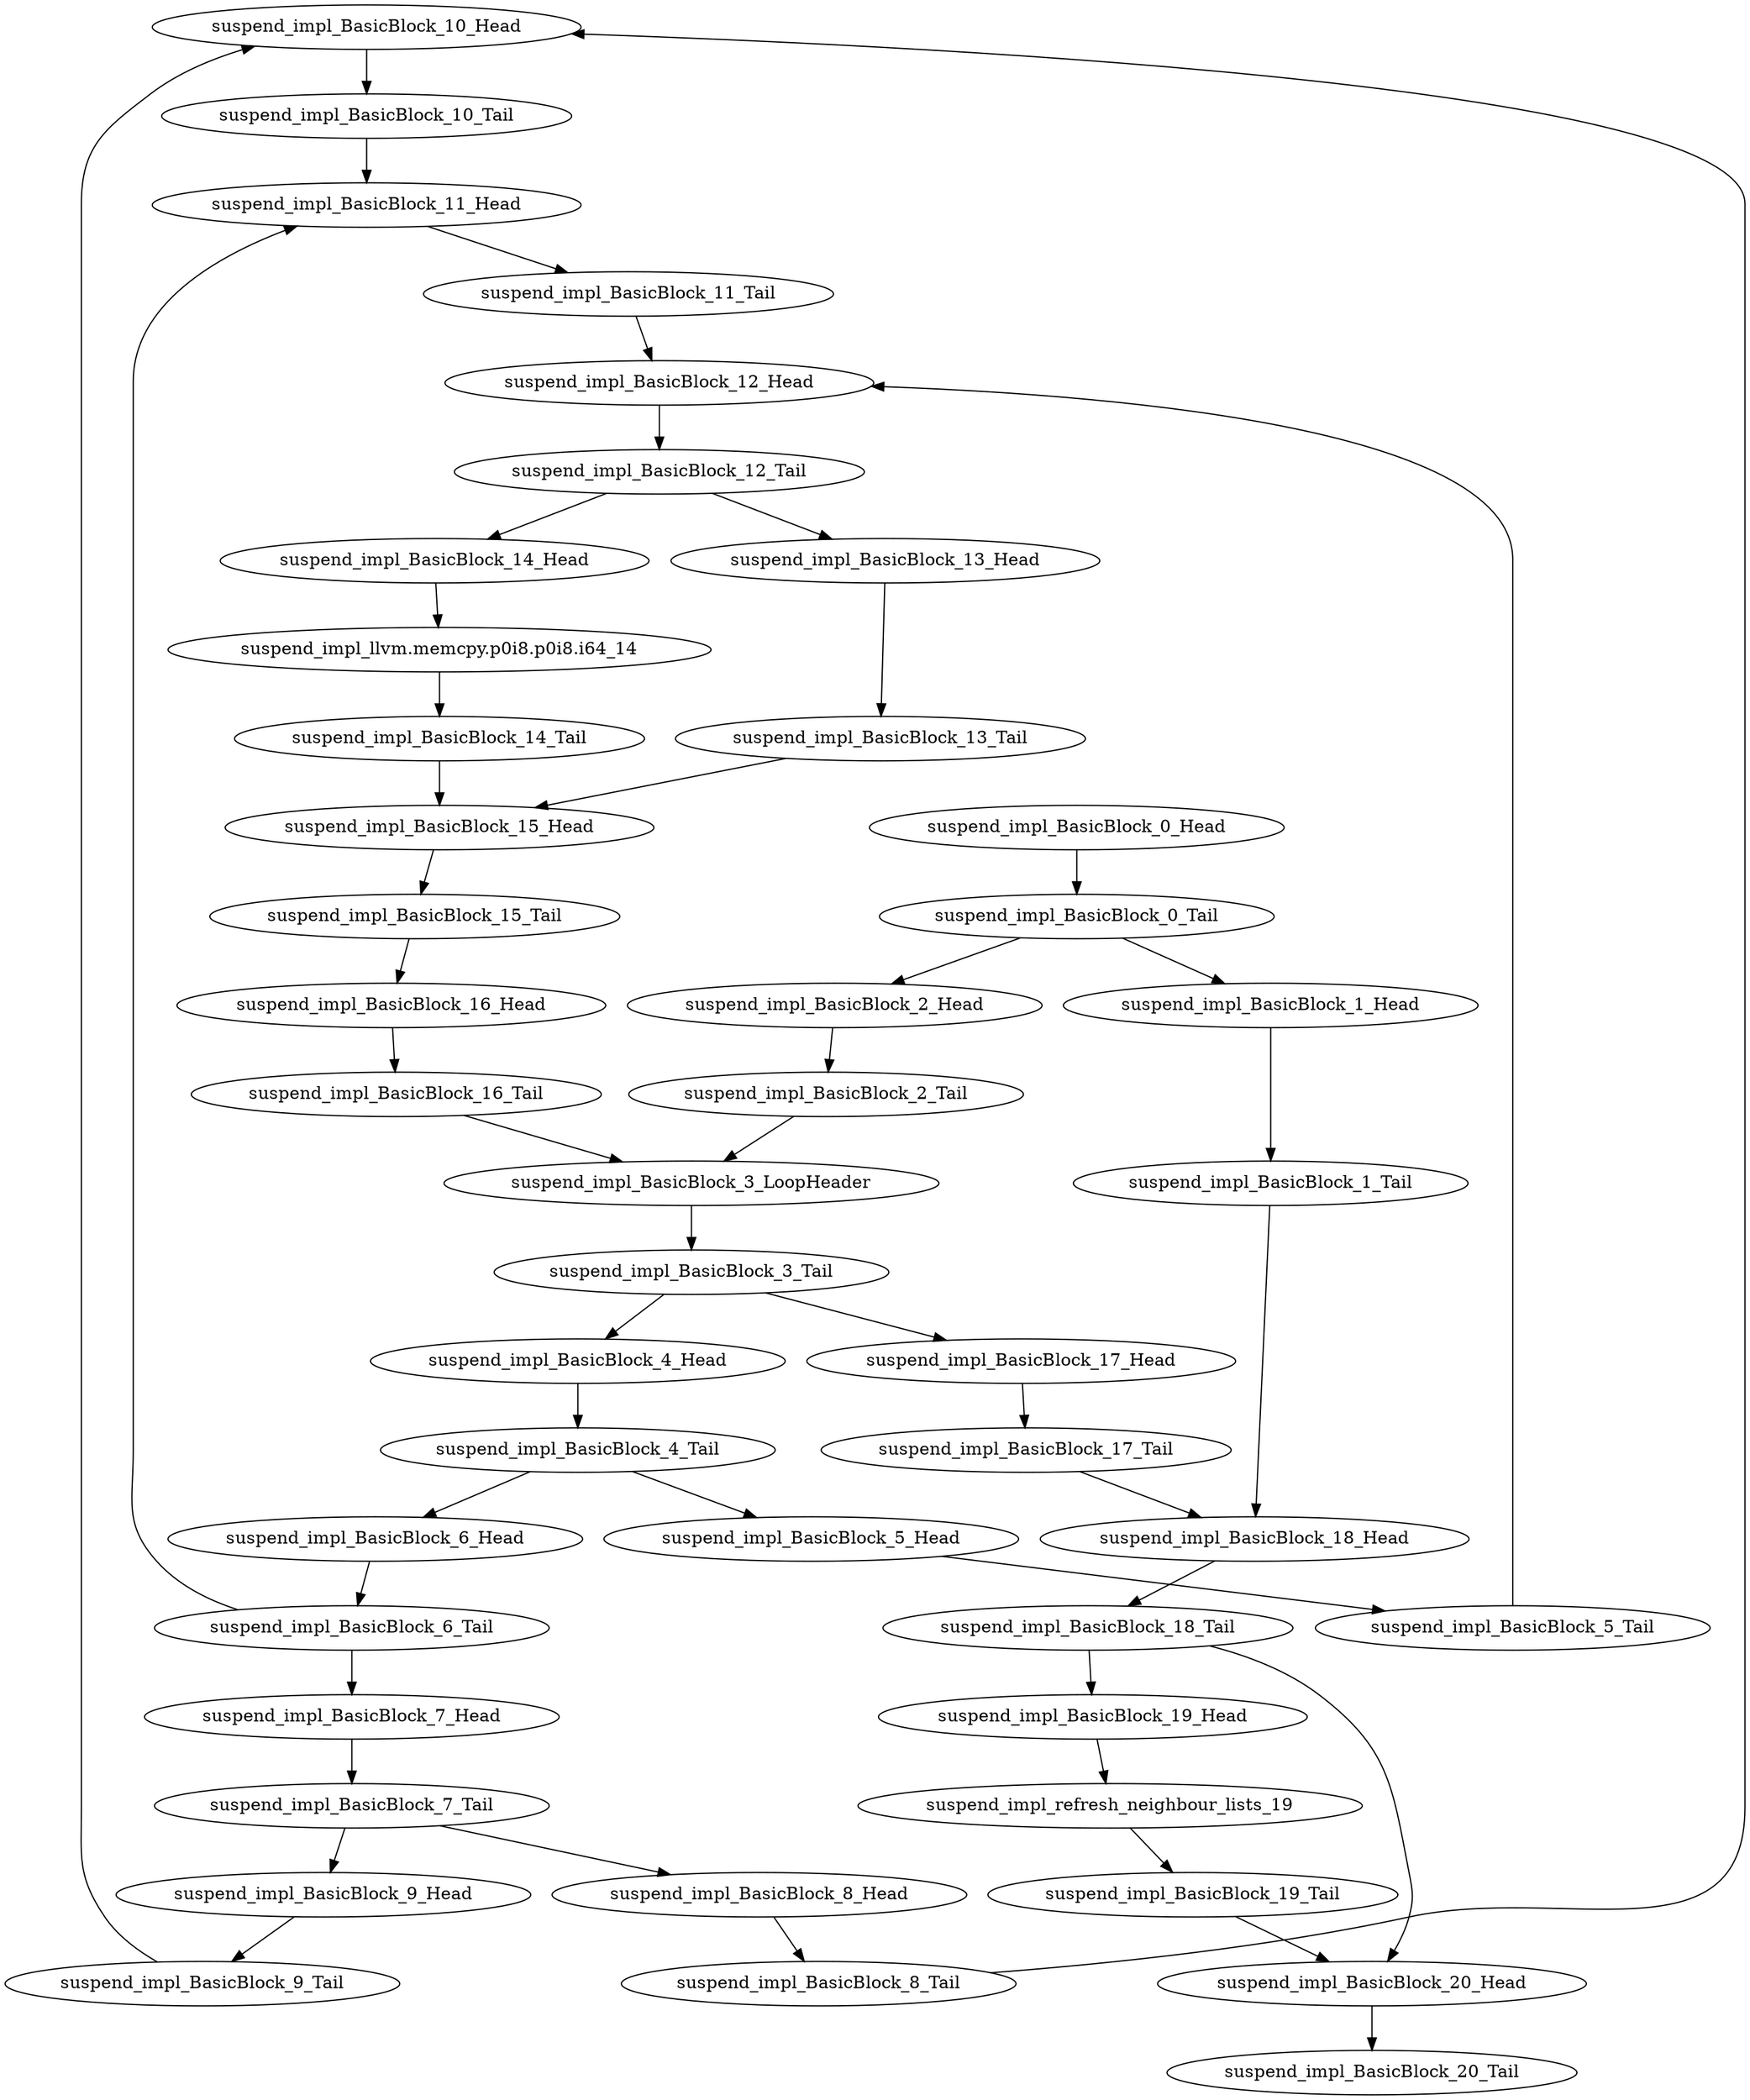 digraph G {
    "suspend_impl_BasicBlock_10_Head" -> "suspend_impl_BasicBlock_10_Tail"
    "suspend_impl_BasicBlock_7_Head" -> "suspend_impl_BasicBlock_7_Tail"
    "suspend_impl_BasicBlock_2_Head" -> "suspend_impl_BasicBlock_2_Tail"
    "suspend_impl_BasicBlock_17_Tail" -> "suspend_impl_BasicBlock_18_Head"
    "suspend_impl_BasicBlock_18_Head" -> "suspend_impl_BasicBlock_18_Tail"
    "suspend_impl_BasicBlock_0_Head" -> "suspend_impl_BasicBlock_0_Tail"
    "suspend_impl_BasicBlock_4_Head" -> "suspend_impl_BasicBlock_4_Tail"
    "suspend_impl_BasicBlock_9_Head" -> "suspend_impl_BasicBlock_9_Tail"
    "suspend_impl_BasicBlock_9_Tail" -> "suspend_impl_BasicBlock_10_Head"
    "suspend_impl_BasicBlock_14_Tail" -> "suspend_impl_BasicBlock_15_Head"
    "suspend_impl_BasicBlock_15_Head" -> "suspend_impl_BasicBlock_15_Tail"
    "suspend_impl_refresh_neighbour_lists_19" -> "suspend_impl_BasicBlock_19_Tail"
    "suspend_impl_BasicBlock_3_Tail" -> "suspend_impl_BasicBlock_4_Head"
    "suspend_impl_BasicBlock_3_Tail" -> "suspend_impl_BasicBlock_17_Head"
    "suspend_impl_BasicBlock_10_Tail" -> "suspend_impl_BasicBlock_11_Head"
    "suspend_impl_BasicBlock_2_Tail" -> "suspend_impl_BasicBlock_3_LoopHeader"
    "suspend_impl_BasicBlock_16_Head" -> "suspend_impl_BasicBlock_16_Tail"
    "suspend_impl_BasicBlock_16_Tail" -> "suspend_impl_BasicBlock_3_LoopHeader"
    "suspend_impl_BasicBlock_5_Tail" -> "suspend_impl_BasicBlock_12_Head"
    "suspend_impl_BasicBlock_4_Tail" -> "suspend_impl_BasicBlock_5_Head"
    "suspend_impl_BasicBlock_4_Tail" -> "suspend_impl_BasicBlock_6_Head"
    "suspend_impl_BasicBlock_19_Tail" -> "suspend_impl_BasicBlock_20_Head"
    "suspend_impl_BasicBlock_20_Head" -> "suspend_impl_BasicBlock_20_Tail"
    "suspend_impl_BasicBlock_3_LoopHeader" -> "suspend_impl_BasicBlock_3_Tail"
    "suspend_impl_BasicBlock_0_Tail" -> "suspend_impl_BasicBlock_2_Head"
    "suspend_impl_BasicBlock_0_Tail" -> "suspend_impl_BasicBlock_1_Head"
    "suspend_impl_BasicBlock_13_Tail" -> "suspend_impl_BasicBlock_15_Head"
    "suspend_impl_BasicBlock_14_Head" -> "suspend_impl_llvm.memcpy.p0i8.p0i8.i64_14"
    "suspend_impl_BasicBlock_5_Head" -> "suspend_impl_BasicBlock_5_Tail"
    "suspend_impl_BasicBlock_15_Tail" -> "suspend_impl_BasicBlock_16_Head"
    "suspend_impl_BasicBlock_6_Head" -> "suspend_impl_BasicBlock_6_Tail"
    "suspend_impl_BasicBlock_6_Tail" -> "suspend_impl_BasicBlock_7_Head"
    "suspend_impl_BasicBlock_6_Tail" -> "suspend_impl_BasicBlock_11_Head"
    "suspend_impl_BasicBlock_8_Head" -> "suspend_impl_BasicBlock_8_Tail"
    "suspend_impl_BasicBlock_11_Head" -> "suspend_impl_BasicBlock_11_Tail"
    "suspend_impl_BasicBlock_7_Tail" -> "suspend_impl_BasicBlock_9_Head"
    "suspend_impl_BasicBlock_7_Tail" -> "suspend_impl_BasicBlock_8_Head"
    "suspend_impl_BasicBlock_13_Head" -> "suspend_impl_BasicBlock_13_Tail"
    "suspend_impl_BasicBlock_8_Tail" -> "suspend_impl_BasicBlock_10_Head"
    "suspend_impl_BasicBlock_12_Tail" -> "suspend_impl_BasicBlock_14_Head"
    "suspend_impl_BasicBlock_12_Tail" -> "suspend_impl_BasicBlock_13_Head"
    "suspend_impl_BasicBlock_11_Tail" -> "suspend_impl_BasicBlock_12_Head"
    "suspend_impl_BasicBlock_12_Head" -> "suspend_impl_BasicBlock_12_Tail"
    "suspend_impl_BasicBlock_17_Head" -> "suspend_impl_BasicBlock_17_Tail"
    "suspend_impl_BasicBlock_1_Head" -> "suspend_impl_BasicBlock_1_Tail"
    "suspend_impl_BasicBlock_1_Tail" -> "suspend_impl_BasicBlock_18_Head"
    "suspend_impl_llvm.memcpy.p0i8.p0i8.i64_14" -> "suspend_impl_BasicBlock_14_Tail"
    "suspend_impl_BasicBlock_18_Tail" -> "suspend_impl_BasicBlock_20_Head"
    "suspend_impl_BasicBlock_18_Tail" -> "suspend_impl_BasicBlock_19_Head"
    "suspend_impl_BasicBlock_19_Head" -> "suspend_impl_refresh_neighbour_lists_19"
}

